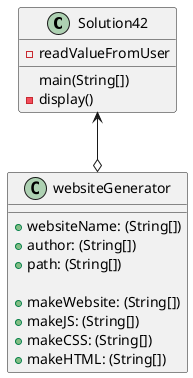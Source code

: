 @startuml
class Solution42 {
    main(String[])
    -readValueFromUser
    -display()
}

class websiteGenerator{
    'attributes
    +websiteName: (String[])
    +author: (String[])
    +path: (String[])

    +makeWebsite: (String[])
    +makeJS: (String[])
    +makeCSS: (String[])
    +makeHTML: (String[])
}

Solution42 <--o websiteGenerator
@enduml